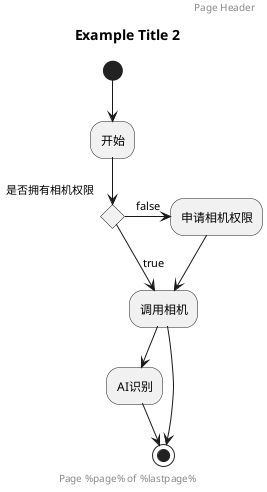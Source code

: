 @startuml

header Page Header
footer Page %page% of %lastpage%

title Example Title 2

(*) --> "开始"

if "是否拥有相机权限" then
    --> [true] "调用相机"
    --> "AI识别"
    --> (*)
else
    -> [false] "申请相机权限"
    --> "调用相机"
    --> (*)
endif

@enduml